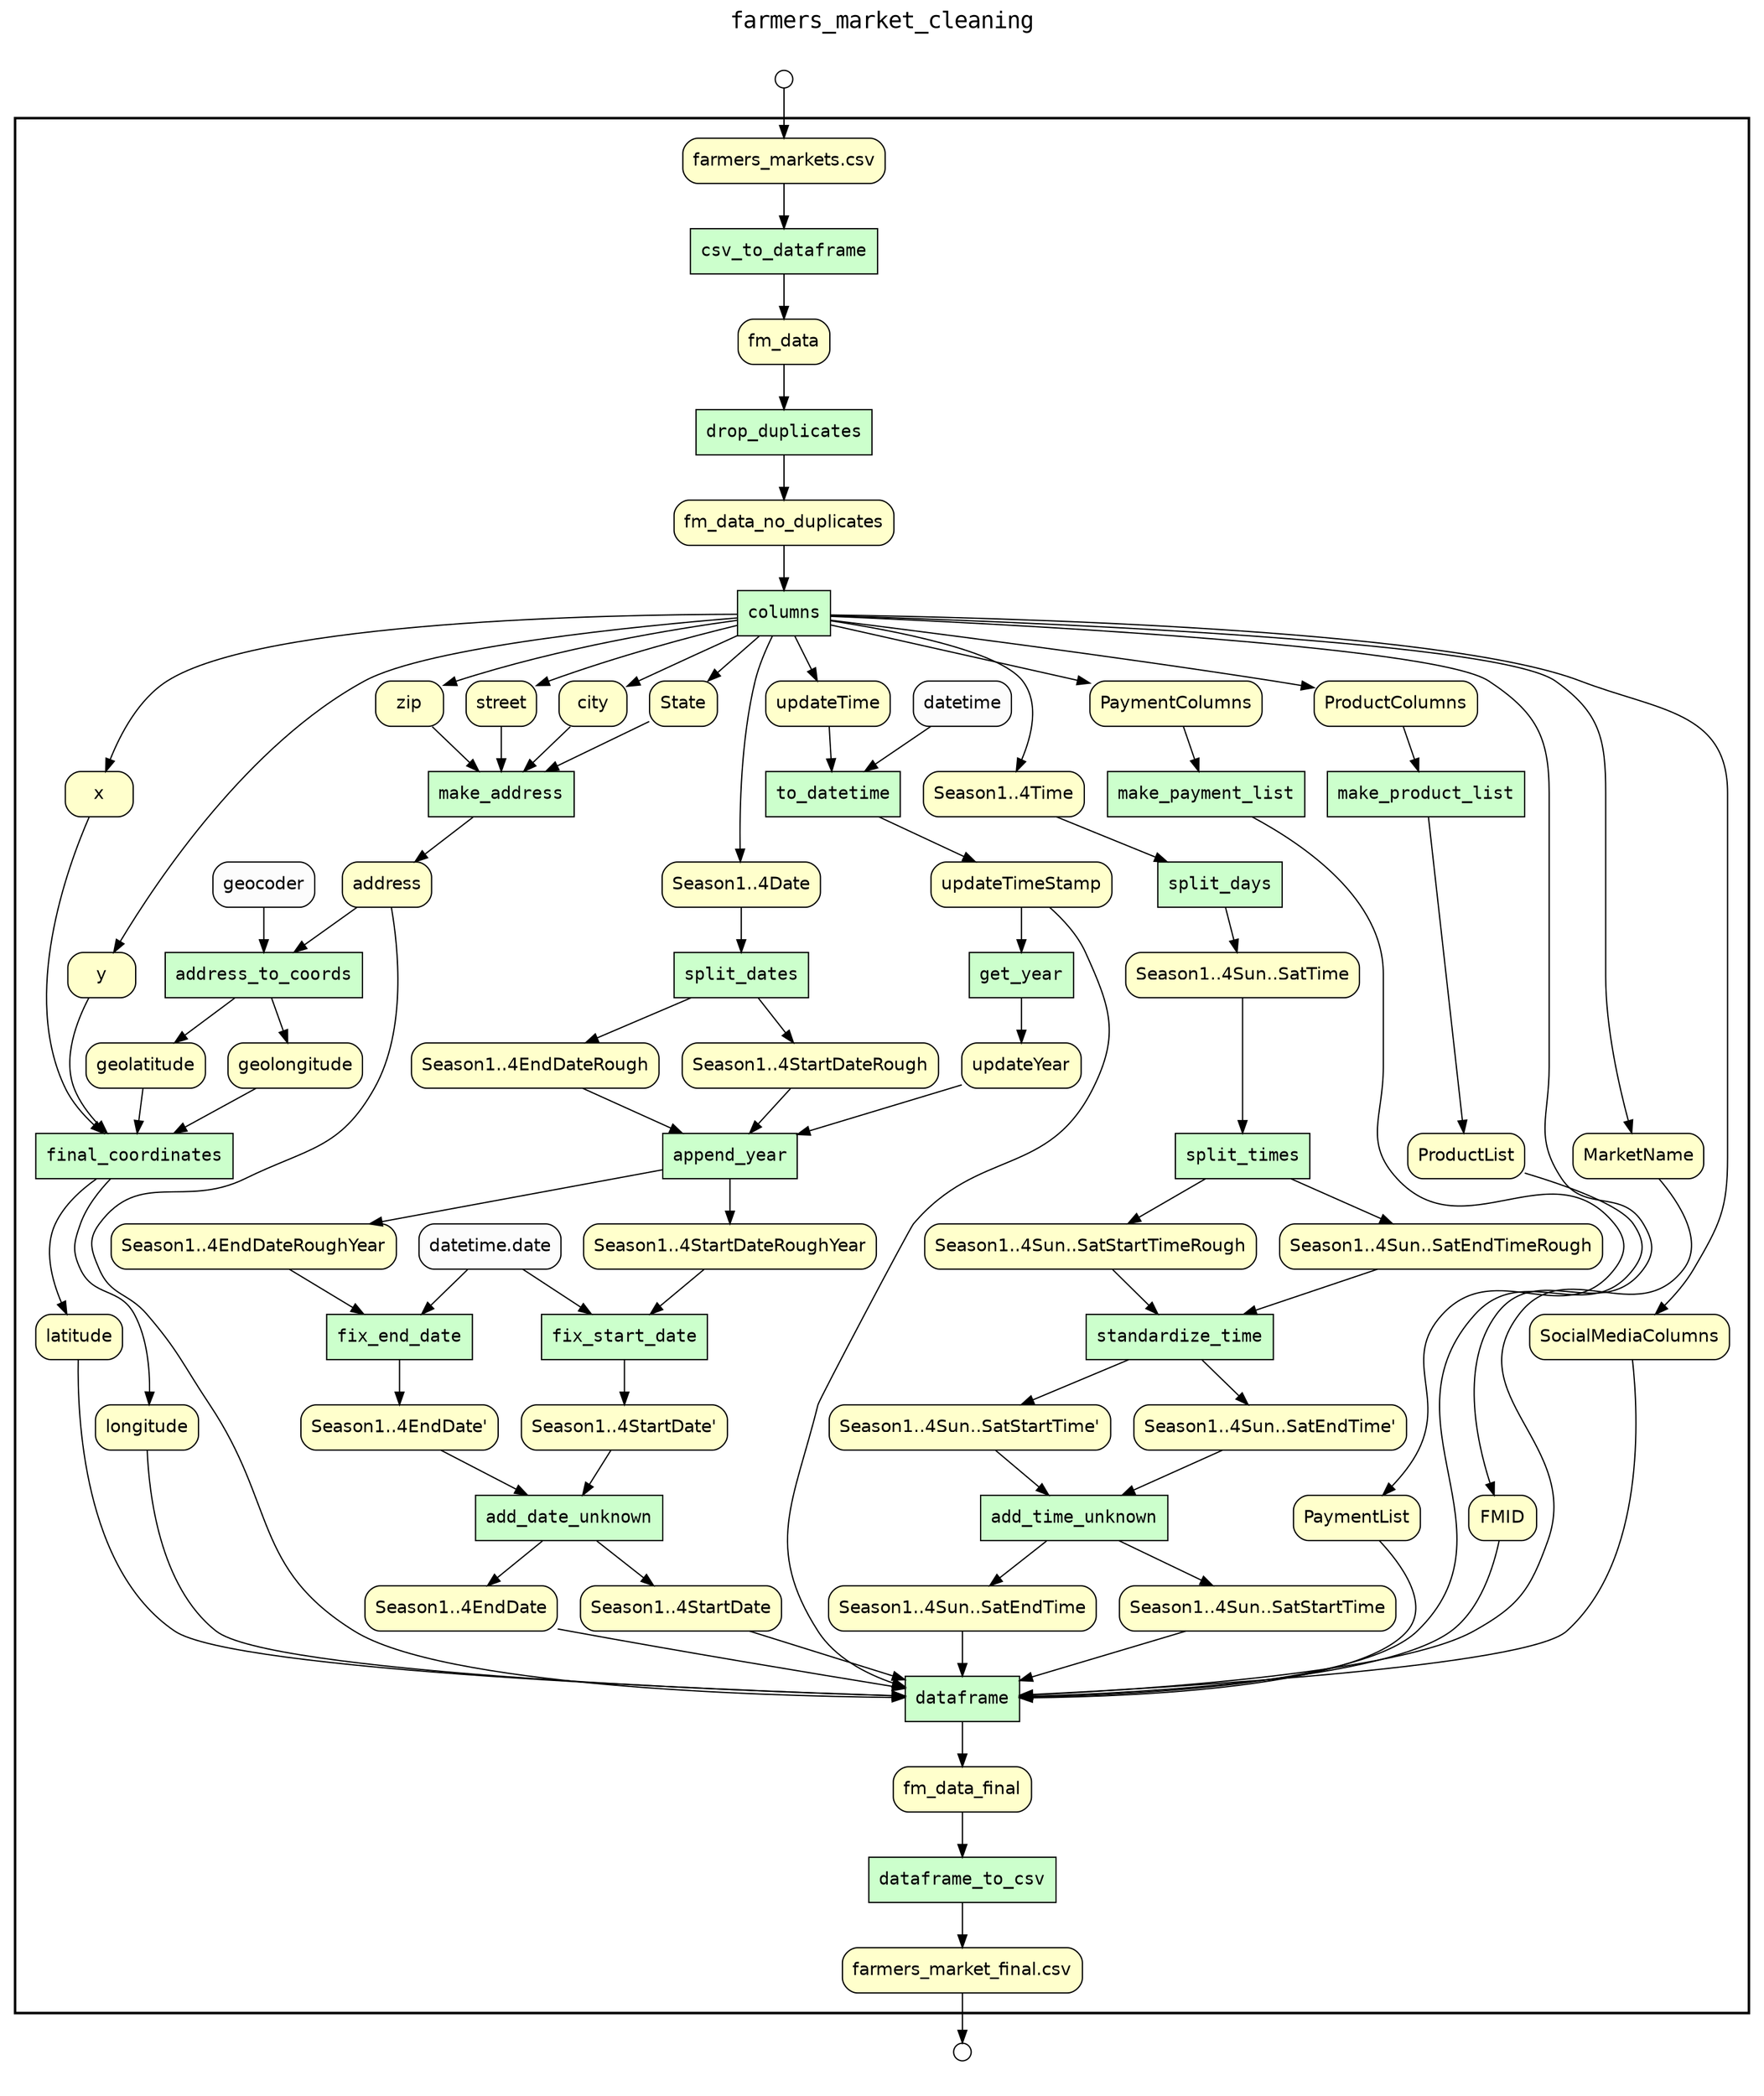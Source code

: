 digraph Workflow {
rankdir=TB
fontname=Courier; fontsize=18; labelloc=t
label=farmers_market_cleaning
subgraph cluster_workflow_box_outer { label=""; color=black; penwidth=2
subgraph cluster_workflow_box_inner { label=""; color=white
node[shape=box style=filled fillcolor="#CCFFCC" peripheries=1 fontname=Courier]
csv_to_dataframe
drop_duplicates
columns
to_datetime
get_year
make_address
address_to_coords
final_coordinates
split_dates
append_year
fix_start_date
fix_end_date
add_date_unknown
split_days
split_times
standardize_time
add_time_unknown
make_payment_list
make_product_list
dataframe
dataframe_to_csv
node[shape=box style="rounded,filled" fillcolor="#FFFFCC" peripheries=1 fontname=Helvetica]
"farmers_market_final.csv"
"farmers_markets.csv"
fm_data
fm_data_no_duplicates
updateTime
updateTimeStamp
street
city
State
zip
address
x
y
geolatitude
geolongitude
"Season1..4Date"
"Season1..4StartDateRough"
"Season1..4EndDateRough"
updateYear
"Season1..4StartDateRoughYear"
"Season1..4EndDateRoughYear"
"Season1..4StartDate'"
"Season1..4EndDate'"
"Season1..4Time"
"Season1..4Sun..SatTime"
"Season1..4Sun..SatStartTimeRough"
"Season1..4Sun..SatEndTimeRough"
"Season1..4Sun..SatStartTime'"
"Season1..4Sun..SatEndTime'"
PaymentColumns
ProductColumns
FMID
MarketName
SocialMediaColumns
latitude
longitude
"Season1..4StartDate"
"Season1..4EndDate"
"Season1..4Sun..SatStartTime"
"Season1..4Sun..SatEndTime"
PaymentList
ProductList
fm_data_final
node[shape=box style="rounded,filled" fillcolor="#FCFCFC" peripheries=1 fontname=Helvetica]
csv_to_dataframe -> fm_data
"farmers_markets.csv" -> csv_to_dataframe
drop_duplicates -> fm_data_no_duplicates
fm_data -> drop_duplicates
columns -> FMID
columns -> MarketName
columns -> SocialMediaColumns
columns -> updateTime
columns -> street
columns -> city
columns -> State
columns -> zip
columns -> x
columns -> y
columns -> "Season1..4Date"
columns -> "Season1..4Time"
columns -> PaymentColumns
columns -> ProductColumns
fm_data_no_duplicates -> columns
to_datetime -> updateTimeStamp
updateTime -> to_datetime
datetime -> to_datetime
get_year -> updateYear
updateTimeStamp -> get_year
make_address -> address
street -> make_address
city -> make_address
State -> make_address
zip -> make_address
address_to_coords -> geolatitude
address_to_coords -> geolongitude
geocoder -> address_to_coords
address -> address_to_coords
final_coordinates -> latitude
final_coordinates -> longitude
x -> final_coordinates
y -> final_coordinates
geolatitude -> final_coordinates
geolongitude -> final_coordinates
split_dates -> "Season1..4StartDateRough"
split_dates -> "Season1..4EndDateRough"
"Season1..4Date" -> split_dates
append_year -> "Season1..4StartDateRoughYear"
"Season1..4StartDateRough" -> append_year
append_year -> "Season1..4EndDateRoughYear"
"Season1..4EndDateRough" -> append_year
updateYear -> append_year
fix_start_date -> "Season1..4StartDate'"
"Season1..4StartDateRoughYear" -> fix_start_date
"datetime.date" -> fix_start_date
fix_end_date -> "Season1..4EndDate'"
"Season1..4EndDateRoughYear" -> fix_end_date
"datetime.date" -> fix_end_date
add_date_unknown -> "Season1..4StartDate"
add_date_unknown -> "Season1..4EndDate"
"Season1..4StartDate'" -> add_date_unknown
"Season1..4EndDate'" -> add_date_unknown
split_days -> "Season1..4Sun..SatTime"
"Season1..4Time" -> split_days
split_times -> "Season1..4Sun..SatStartTimeRough"
split_times -> "Season1..4Sun..SatEndTimeRough"
"Season1..4Sun..SatTime" -> split_times
standardize_time -> "Season1..4Sun..SatStartTime'"
"Season1..4Sun..SatStartTimeRough" -> standardize_time
standardize_time -> "Season1..4Sun..SatEndTime'"
"Season1..4Sun..SatEndTimeRough" -> standardize_time
add_time_unknown -> "Season1..4Sun..SatStartTime"
add_time_unknown -> "Season1..4Sun..SatEndTime"
"Season1..4Sun..SatStartTime'" -> add_time_unknown
"Season1..4Sun..SatEndTime'" -> add_time_unknown
make_payment_list -> PaymentList
PaymentColumns -> make_payment_list
make_product_list -> ProductList
ProductColumns -> make_product_list
dataframe -> fm_data_final
FMID -> dataframe
MarketName -> dataframe
SocialMediaColumns -> dataframe
updateTimeStamp -> dataframe
address -> dataframe
latitude -> dataframe
longitude -> dataframe
"Season1..4StartDate" -> dataframe
"Season1..4EndDate" -> dataframe
"Season1..4Sun..SatStartTime" -> dataframe
"Season1..4Sun..SatEndTime" -> dataframe
PaymentList -> dataframe
ProductList -> dataframe
dataframe_to_csv -> "farmers_market_final.csv"
fm_data_final -> dataframe_to_csv
}}
subgraph cluster_input_ports_group_outer { label=""; color=white
subgraph cluster_input_ports_group_inner { label=""; color=white
node[shape=circle style="rounded,filled" fillcolor="#FFFFFF" peripheries=1 fontname=Helvetica width=0.2]
"farmers_markets.csv_input_port" [label=""]
}}
subgraph cluster_output_ports_group_outer { label=""; color=white
subgraph cluster_output_ports_group_inner { label=""; color=white
node[shape=circle style="rounded,filled" fillcolor="#FFFFFF" peripheries=1 fontname=Helvetica width=0.2]
"farmers_market_final.csv_output_port" [label=""]
}}
"farmers_markets.csv_input_port" -> "farmers_markets.csv"
"farmers_market_final.csv" -> "farmers_market_final.csv_output_port"
}
